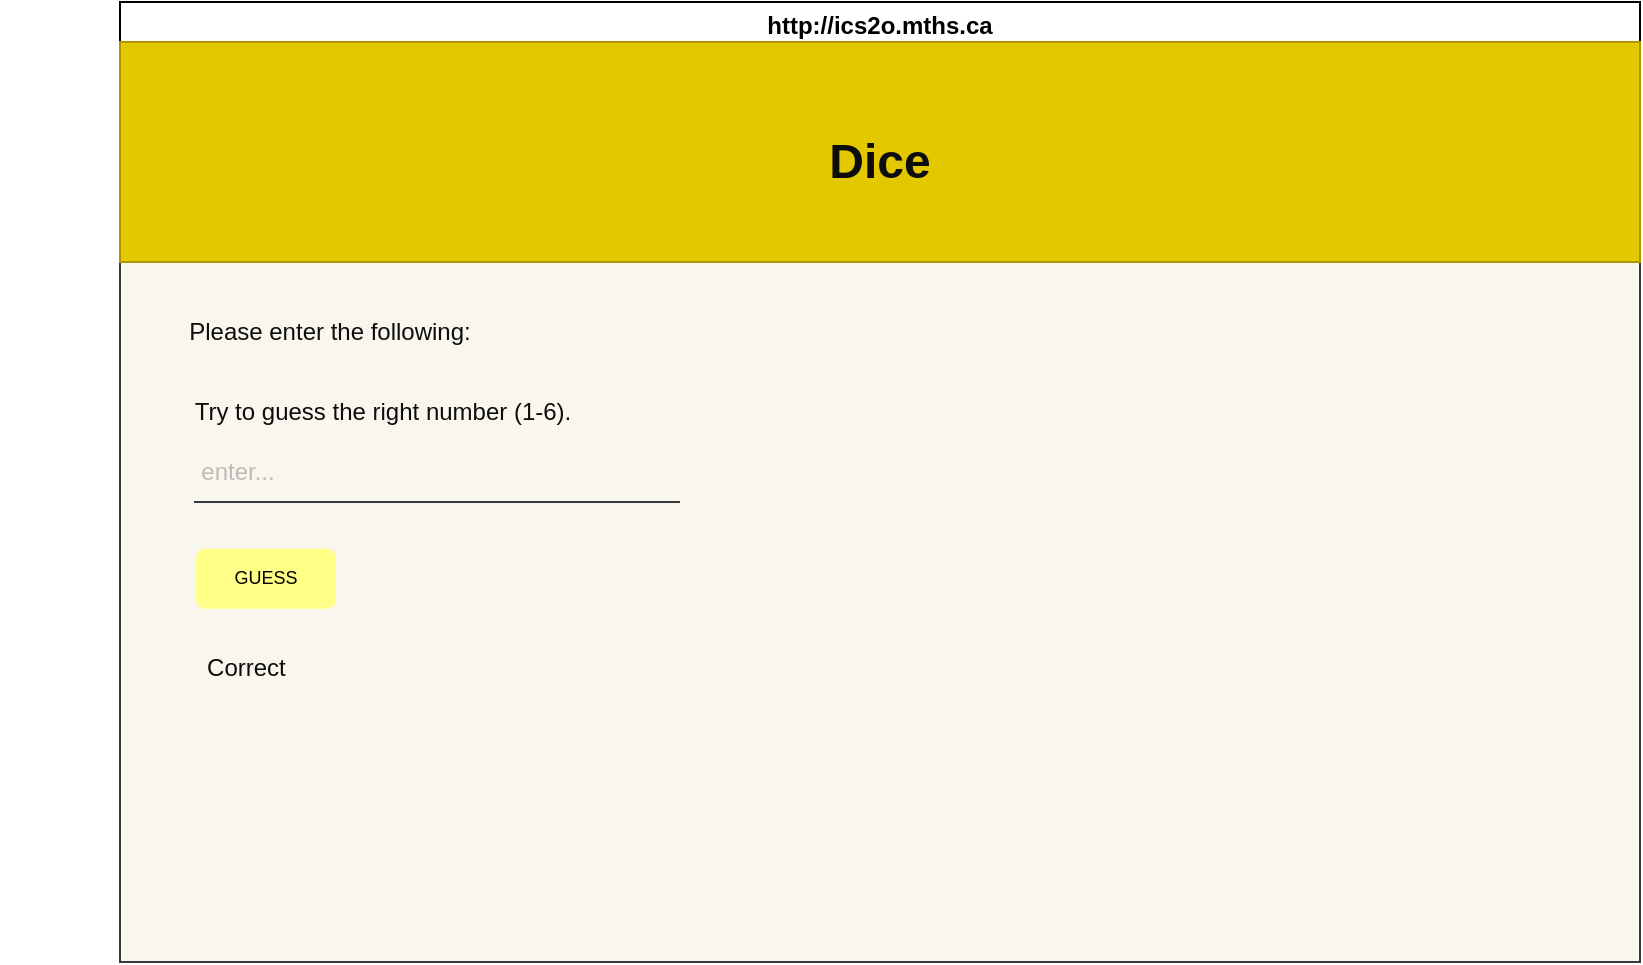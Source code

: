 <mxfile>
    <diagram id="HIP3nbAZw_EuaXWnEj3U" name="Page-1">
        <mxGraphModel dx="767" dy="243" grid="1" gridSize="10" guides="1" tooltips="1" connect="1" arrows="1" fold="1" page="1" pageScale="1" pageWidth="850" pageHeight="1100" math="0" shadow="0">
            <root>
                <mxCell id="0"/>
                <mxCell id="1" parent="0"/>
                <mxCell id="18" value="http://ics2o.mths.ca" style="swimlane;whiteSpace=wrap;html=1;" vertex="1" parent="1">
                    <mxGeometry x="60" y="60" width="760" height="480" as="geometry"/>
                </mxCell>
                <mxCell id="19" value="" style="rounded=0;whiteSpace=wrap;html=1;fillColor=#f9f7ed;strokeColor=#36393d;fontSize=9;" vertex="1" parent="18">
                    <mxGeometry y="130" width="760" height="350" as="geometry"/>
                </mxCell>
                <mxCell id="20" value="Please enter the following:" style="text;html=1;strokeColor=none;fillColor=none;align=center;verticalAlign=middle;whiteSpace=wrap;rounded=0;fontColor=#0D0D0D;" vertex="1" parent="18">
                    <mxGeometry x="30" y="150" width="150" height="30" as="geometry"/>
                </mxCell>
                <mxCell id="21" value="Try to guess the right number (1-6)." style="text;html=1;strokeColor=none;fillColor=none;align=center;verticalAlign=middle;whiteSpace=wrap;rounded=0;fontColor=#0D0D0D;" vertex="1" parent="18">
                    <mxGeometry x="-20" y="190" width="303" height="30" as="geometry"/>
                </mxCell>
                <mxCell id="22" value="" style="endArrow=none;html=1;fontColor=#0D0D0D;jumpSize=5;fillColor=#eeeeee;strokeColor=#36393d;" edge="1" parent="18">
                    <mxGeometry width="50" height="50" relative="1" as="geometry">
                        <mxPoint x="37" y="250" as="sourcePoint"/>
                        <mxPoint x="280" y="250" as="targetPoint"/>
                    </mxGeometry>
                </mxCell>
                <mxCell id="23" value="enter..." style="text;html=1;strokeColor=none;fillColor=none;align=center;verticalAlign=middle;whiteSpace=wrap;rounded=0;fontColor=#BDBBB9;" vertex="1" parent="18">
                    <mxGeometry x="28" y="220" width="62" height="30" as="geometry"/>
                </mxCell>
                <mxCell id="24" value="" style="whiteSpace=wrap;html=1;fillColor=#e3c800;fontColor=#000000;strokeColor=#B09500;" vertex="1" parent="18">
                    <mxGeometry y="20" width="760" height="110" as="geometry"/>
                </mxCell>
                <mxCell id="25" value="&lt;font color=&quot;#000000&quot; style=&quot;font-size: 9px;&quot;&gt;GUESS&lt;/font&gt;" style="rounded=1;whiteSpace=wrap;html=1;fillColor=#ffff88;strokeColor=none;fontSize=9;" vertex="1" parent="18">
                    <mxGeometry x="38" y="273.38" width="70" height="30" as="geometry"/>
                </mxCell>
                <mxCell id="26" value="&lt;sup&gt;&lt;span style=&quot;font-size: 12px;&quot;&gt;Correct&lt;/span&gt;&amp;nbsp;&amp;nbsp;&lt;/sup&gt;" style="text;html=1;strokeColor=none;fillColor=none;align=center;verticalAlign=middle;whiteSpace=wrap;rounded=0;fontColor=#0D0D0D;" vertex="1" parent="18">
                    <mxGeometry x="-60" y="320" width="252" height="30" as="geometry"/>
                </mxCell>
                <mxCell id="27" value="&lt;h1&gt;&lt;font color=&quot;#0d0d0d&quot;&gt;Dice&lt;/font&gt;&lt;/h1&gt;" style="text;html=1;strokeColor=none;fillColor=none;align=center;verticalAlign=middle;whiteSpace=wrap;rounded=0;" vertex="1" parent="1">
                    <mxGeometry x="220" y="80" width="440" height="120" as="geometry"/>
                </mxCell>
            </root>
        </mxGraphModel>
    </diagram>
</mxfile>